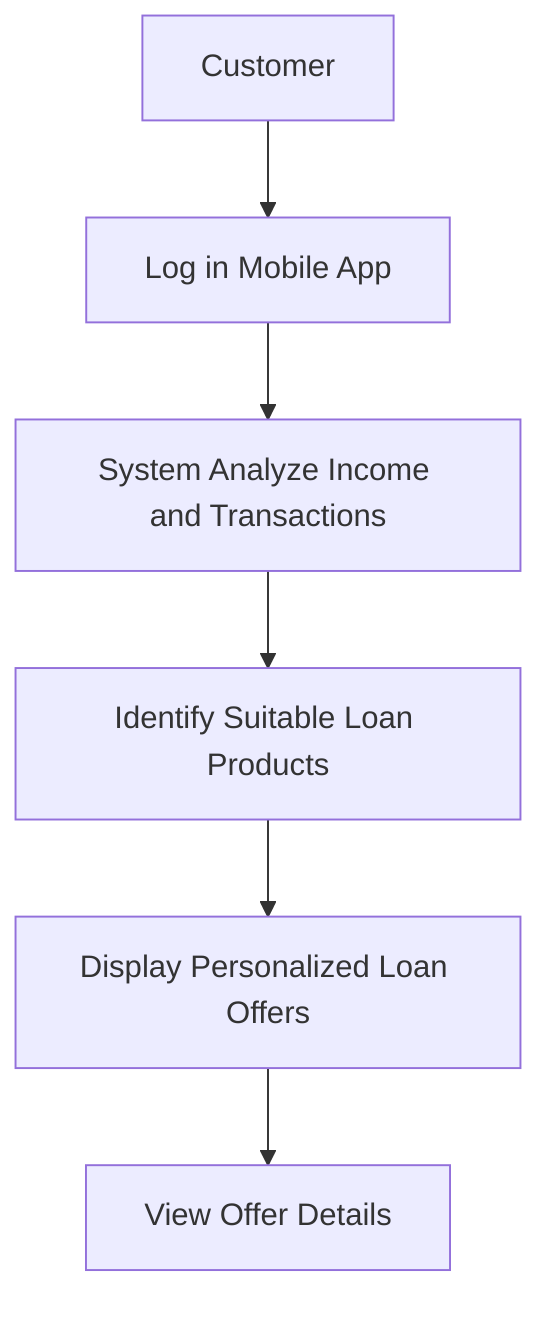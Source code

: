 flowchart TD
A[Customer] --> B[Log in Mobile App]
B --> C[System Analyze Income and Transactions]
C --> D[Identify Suitable Loan Products]
D --> E[Display Personalized Loan Offers]
E --> F[View Offer Details]